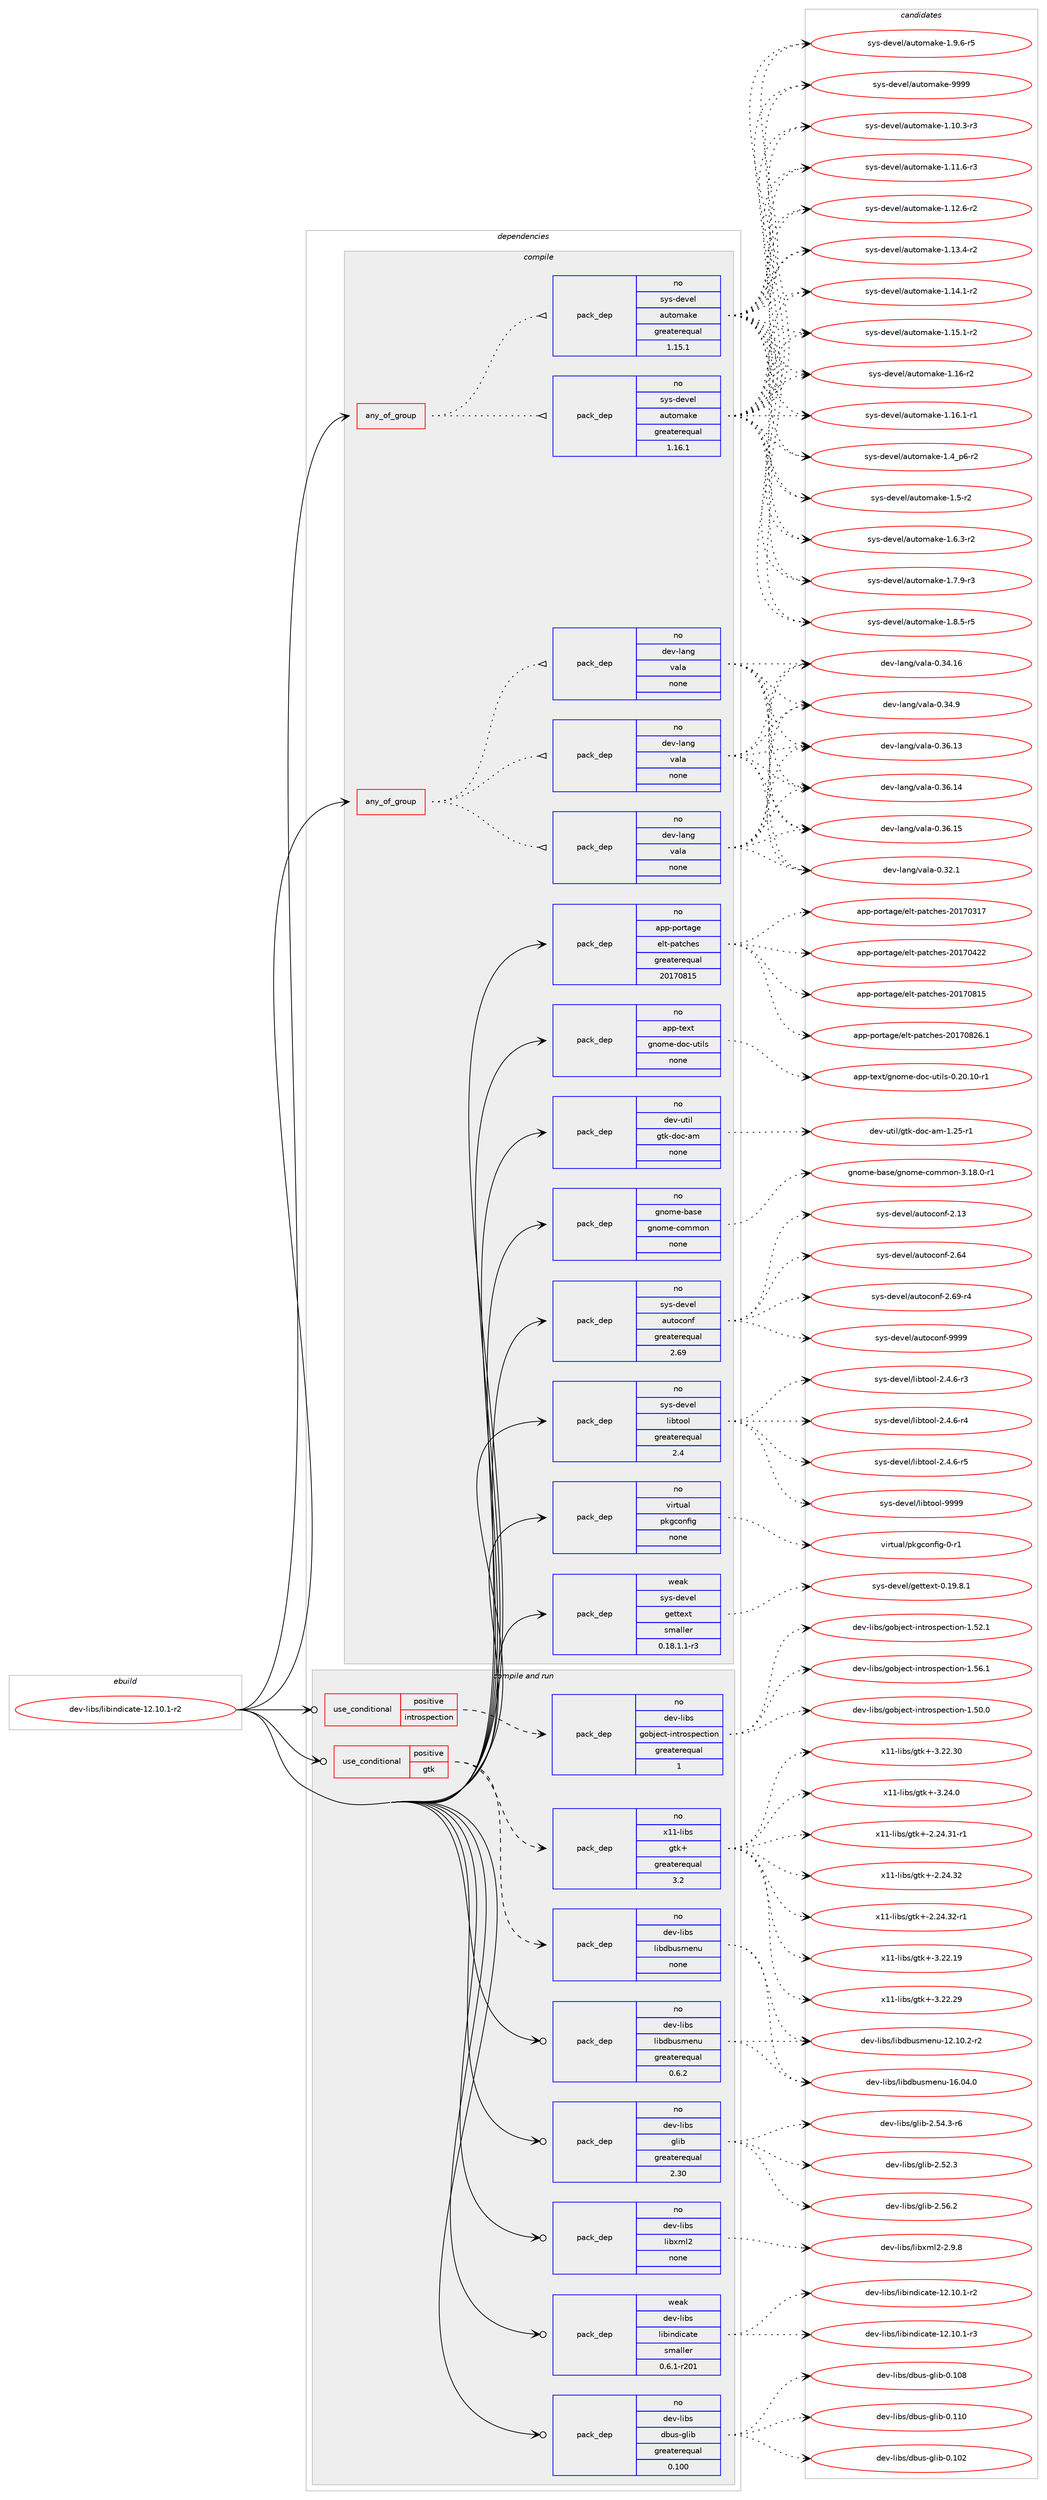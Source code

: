digraph prolog {

# *************
# Graph options
# *************

newrank=true;
concentrate=true;
compound=true;
graph [rankdir=LR,fontname=Helvetica,fontsize=10,ranksep=1.5];#, ranksep=2.5, nodesep=0.2];
edge  [arrowhead=vee];
node  [fontname=Helvetica,fontsize=10];

# **********
# The ebuild
# **********

subgraph cluster_leftcol {
color=gray;
rank=same;
label=<<i>ebuild</i>>;
id [label="dev-libs/libindicate-12.10.1-r2", color=red, width=4, href="../dev-libs/libindicate-12.10.1-r2.svg"];
}

# ****************
# The dependencies
# ****************

subgraph cluster_midcol {
color=gray;
label=<<i>dependencies</i>>;
subgraph cluster_compile {
fillcolor="#eeeeee";
style=filled;
label=<<i>compile</i>>;
subgraph any10 {
dependency603 [label=<<TABLE BORDER="0" CELLBORDER="1" CELLSPACING="0" CELLPADDING="4"><TR><TD CELLPADDING="10">any_of_group</TD></TR></TABLE>>, shape=none, color=red];subgraph pack402 {
dependency604 [label=<<TABLE BORDER="0" CELLBORDER="1" CELLSPACING="0" CELLPADDING="4" WIDTH="220"><TR><TD ROWSPAN="6" CELLPADDING="30">pack_dep</TD></TR><TR><TD WIDTH="110">no</TD></TR><TR><TD>dev-lang</TD></TR><TR><TD>vala</TD></TR><TR><TD>none</TD></TR><TR><TD></TD></TR></TABLE>>, shape=none, color=blue];
}
dependency603:e -> dependency604:w [weight=20,style="dotted",arrowhead="oinv"];
subgraph pack403 {
dependency605 [label=<<TABLE BORDER="0" CELLBORDER="1" CELLSPACING="0" CELLPADDING="4" WIDTH="220"><TR><TD ROWSPAN="6" CELLPADDING="30">pack_dep</TD></TR><TR><TD WIDTH="110">no</TD></TR><TR><TD>dev-lang</TD></TR><TR><TD>vala</TD></TR><TR><TD>none</TD></TR><TR><TD></TD></TR></TABLE>>, shape=none, color=blue];
}
dependency603:e -> dependency605:w [weight=20,style="dotted",arrowhead="oinv"];
subgraph pack404 {
dependency606 [label=<<TABLE BORDER="0" CELLBORDER="1" CELLSPACING="0" CELLPADDING="4" WIDTH="220"><TR><TD ROWSPAN="6" CELLPADDING="30">pack_dep</TD></TR><TR><TD WIDTH="110">no</TD></TR><TR><TD>dev-lang</TD></TR><TR><TD>vala</TD></TR><TR><TD>none</TD></TR><TR><TD></TD></TR></TABLE>>, shape=none, color=blue];
}
dependency603:e -> dependency606:w [weight=20,style="dotted",arrowhead="oinv"];
}
id:e -> dependency603:w [weight=20,style="solid",arrowhead="vee"];
subgraph any11 {
dependency607 [label=<<TABLE BORDER="0" CELLBORDER="1" CELLSPACING="0" CELLPADDING="4"><TR><TD CELLPADDING="10">any_of_group</TD></TR></TABLE>>, shape=none, color=red];subgraph pack405 {
dependency608 [label=<<TABLE BORDER="0" CELLBORDER="1" CELLSPACING="0" CELLPADDING="4" WIDTH="220"><TR><TD ROWSPAN="6" CELLPADDING="30">pack_dep</TD></TR><TR><TD WIDTH="110">no</TD></TR><TR><TD>sys-devel</TD></TR><TR><TD>automake</TD></TR><TR><TD>greaterequal</TD></TR><TR><TD>1.16.1</TD></TR></TABLE>>, shape=none, color=blue];
}
dependency607:e -> dependency608:w [weight=20,style="dotted",arrowhead="oinv"];
subgraph pack406 {
dependency609 [label=<<TABLE BORDER="0" CELLBORDER="1" CELLSPACING="0" CELLPADDING="4" WIDTH="220"><TR><TD ROWSPAN="6" CELLPADDING="30">pack_dep</TD></TR><TR><TD WIDTH="110">no</TD></TR><TR><TD>sys-devel</TD></TR><TR><TD>automake</TD></TR><TR><TD>greaterequal</TD></TR><TR><TD>1.15.1</TD></TR></TABLE>>, shape=none, color=blue];
}
dependency607:e -> dependency609:w [weight=20,style="dotted",arrowhead="oinv"];
}
id:e -> dependency607:w [weight=20,style="solid",arrowhead="vee"];
subgraph pack407 {
dependency610 [label=<<TABLE BORDER="0" CELLBORDER="1" CELLSPACING="0" CELLPADDING="4" WIDTH="220"><TR><TD ROWSPAN="6" CELLPADDING="30">pack_dep</TD></TR><TR><TD WIDTH="110">no</TD></TR><TR><TD>app-portage</TD></TR><TR><TD>elt-patches</TD></TR><TR><TD>greaterequal</TD></TR><TR><TD>20170815</TD></TR></TABLE>>, shape=none, color=blue];
}
id:e -> dependency610:w [weight=20,style="solid",arrowhead="vee"];
subgraph pack408 {
dependency611 [label=<<TABLE BORDER="0" CELLBORDER="1" CELLSPACING="0" CELLPADDING="4" WIDTH="220"><TR><TD ROWSPAN="6" CELLPADDING="30">pack_dep</TD></TR><TR><TD WIDTH="110">no</TD></TR><TR><TD>app-text</TD></TR><TR><TD>gnome-doc-utils</TD></TR><TR><TD>none</TD></TR><TR><TD></TD></TR></TABLE>>, shape=none, color=blue];
}
id:e -> dependency611:w [weight=20,style="solid",arrowhead="vee"];
subgraph pack409 {
dependency612 [label=<<TABLE BORDER="0" CELLBORDER="1" CELLSPACING="0" CELLPADDING="4" WIDTH="220"><TR><TD ROWSPAN="6" CELLPADDING="30">pack_dep</TD></TR><TR><TD WIDTH="110">no</TD></TR><TR><TD>dev-util</TD></TR><TR><TD>gtk-doc-am</TD></TR><TR><TD>none</TD></TR><TR><TD></TD></TR></TABLE>>, shape=none, color=blue];
}
id:e -> dependency612:w [weight=20,style="solid",arrowhead="vee"];
subgraph pack410 {
dependency613 [label=<<TABLE BORDER="0" CELLBORDER="1" CELLSPACING="0" CELLPADDING="4" WIDTH="220"><TR><TD ROWSPAN="6" CELLPADDING="30">pack_dep</TD></TR><TR><TD WIDTH="110">no</TD></TR><TR><TD>gnome-base</TD></TR><TR><TD>gnome-common</TD></TR><TR><TD>none</TD></TR><TR><TD></TD></TR></TABLE>>, shape=none, color=blue];
}
id:e -> dependency613:w [weight=20,style="solid",arrowhead="vee"];
subgraph pack411 {
dependency614 [label=<<TABLE BORDER="0" CELLBORDER="1" CELLSPACING="0" CELLPADDING="4" WIDTH="220"><TR><TD ROWSPAN="6" CELLPADDING="30">pack_dep</TD></TR><TR><TD WIDTH="110">no</TD></TR><TR><TD>sys-devel</TD></TR><TR><TD>autoconf</TD></TR><TR><TD>greaterequal</TD></TR><TR><TD>2.69</TD></TR></TABLE>>, shape=none, color=blue];
}
id:e -> dependency614:w [weight=20,style="solid",arrowhead="vee"];
subgraph pack412 {
dependency615 [label=<<TABLE BORDER="0" CELLBORDER="1" CELLSPACING="0" CELLPADDING="4" WIDTH="220"><TR><TD ROWSPAN="6" CELLPADDING="30">pack_dep</TD></TR><TR><TD WIDTH="110">no</TD></TR><TR><TD>sys-devel</TD></TR><TR><TD>libtool</TD></TR><TR><TD>greaterequal</TD></TR><TR><TD>2.4</TD></TR></TABLE>>, shape=none, color=blue];
}
id:e -> dependency615:w [weight=20,style="solid",arrowhead="vee"];
subgraph pack413 {
dependency616 [label=<<TABLE BORDER="0" CELLBORDER="1" CELLSPACING="0" CELLPADDING="4" WIDTH="220"><TR><TD ROWSPAN="6" CELLPADDING="30">pack_dep</TD></TR><TR><TD WIDTH="110">no</TD></TR><TR><TD>virtual</TD></TR><TR><TD>pkgconfig</TD></TR><TR><TD>none</TD></TR><TR><TD></TD></TR></TABLE>>, shape=none, color=blue];
}
id:e -> dependency616:w [weight=20,style="solid",arrowhead="vee"];
subgraph pack414 {
dependency617 [label=<<TABLE BORDER="0" CELLBORDER="1" CELLSPACING="0" CELLPADDING="4" WIDTH="220"><TR><TD ROWSPAN="6" CELLPADDING="30">pack_dep</TD></TR><TR><TD WIDTH="110">weak</TD></TR><TR><TD>sys-devel</TD></TR><TR><TD>gettext</TD></TR><TR><TD>smaller</TD></TR><TR><TD>0.18.1.1-r3</TD></TR></TABLE>>, shape=none, color=blue];
}
id:e -> dependency617:w [weight=20,style="solid",arrowhead="vee"];
}
subgraph cluster_compileandrun {
fillcolor="#eeeeee";
style=filled;
label=<<i>compile and run</i>>;
subgraph cond193 {
dependency618 [label=<<TABLE BORDER="0" CELLBORDER="1" CELLSPACING="0" CELLPADDING="4"><TR><TD ROWSPAN="3" CELLPADDING="10">use_conditional</TD></TR><TR><TD>positive</TD></TR><TR><TD>gtk</TD></TR></TABLE>>, shape=none, color=red];
subgraph pack415 {
dependency619 [label=<<TABLE BORDER="0" CELLBORDER="1" CELLSPACING="0" CELLPADDING="4" WIDTH="220"><TR><TD ROWSPAN="6" CELLPADDING="30">pack_dep</TD></TR><TR><TD WIDTH="110">no</TD></TR><TR><TD>dev-libs</TD></TR><TR><TD>libdbusmenu</TD></TR><TR><TD>none</TD></TR><TR><TD></TD></TR></TABLE>>, shape=none, color=blue];
}
dependency618:e -> dependency619:w [weight=20,style="dashed",arrowhead="vee"];
subgraph pack416 {
dependency620 [label=<<TABLE BORDER="0" CELLBORDER="1" CELLSPACING="0" CELLPADDING="4" WIDTH="220"><TR><TD ROWSPAN="6" CELLPADDING="30">pack_dep</TD></TR><TR><TD WIDTH="110">no</TD></TR><TR><TD>x11-libs</TD></TR><TR><TD>gtk+</TD></TR><TR><TD>greaterequal</TD></TR><TR><TD>3.2</TD></TR></TABLE>>, shape=none, color=blue];
}
dependency618:e -> dependency620:w [weight=20,style="dashed",arrowhead="vee"];
}
id:e -> dependency618:w [weight=20,style="solid",arrowhead="odotvee"];
subgraph cond194 {
dependency621 [label=<<TABLE BORDER="0" CELLBORDER="1" CELLSPACING="0" CELLPADDING="4"><TR><TD ROWSPAN="3" CELLPADDING="10">use_conditional</TD></TR><TR><TD>positive</TD></TR><TR><TD>introspection</TD></TR></TABLE>>, shape=none, color=red];
subgraph pack417 {
dependency622 [label=<<TABLE BORDER="0" CELLBORDER="1" CELLSPACING="0" CELLPADDING="4" WIDTH="220"><TR><TD ROWSPAN="6" CELLPADDING="30">pack_dep</TD></TR><TR><TD WIDTH="110">no</TD></TR><TR><TD>dev-libs</TD></TR><TR><TD>gobject-introspection</TD></TR><TR><TD>greaterequal</TD></TR><TR><TD>1</TD></TR></TABLE>>, shape=none, color=blue];
}
dependency621:e -> dependency622:w [weight=20,style="dashed",arrowhead="vee"];
}
id:e -> dependency621:w [weight=20,style="solid",arrowhead="odotvee"];
subgraph pack418 {
dependency623 [label=<<TABLE BORDER="0" CELLBORDER="1" CELLSPACING="0" CELLPADDING="4" WIDTH="220"><TR><TD ROWSPAN="6" CELLPADDING="30">pack_dep</TD></TR><TR><TD WIDTH="110">no</TD></TR><TR><TD>dev-libs</TD></TR><TR><TD>dbus-glib</TD></TR><TR><TD>greaterequal</TD></TR><TR><TD>0.100</TD></TR></TABLE>>, shape=none, color=blue];
}
id:e -> dependency623:w [weight=20,style="solid",arrowhead="odotvee"];
subgraph pack419 {
dependency624 [label=<<TABLE BORDER="0" CELLBORDER="1" CELLSPACING="0" CELLPADDING="4" WIDTH="220"><TR><TD ROWSPAN="6" CELLPADDING="30">pack_dep</TD></TR><TR><TD WIDTH="110">no</TD></TR><TR><TD>dev-libs</TD></TR><TR><TD>glib</TD></TR><TR><TD>greaterequal</TD></TR><TR><TD>2.30</TD></TR></TABLE>>, shape=none, color=blue];
}
id:e -> dependency624:w [weight=20,style="solid",arrowhead="odotvee"];
subgraph pack420 {
dependency625 [label=<<TABLE BORDER="0" CELLBORDER="1" CELLSPACING="0" CELLPADDING="4" WIDTH="220"><TR><TD ROWSPAN="6" CELLPADDING="30">pack_dep</TD></TR><TR><TD WIDTH="110">no</TD></TR><TR><TD>dev-libs</TD></TR><TR><TD>libdbusmenu</TD></TR><TR><TD>greaterequal</TD></TR><TR><TD>0.6.2</TD></TR></TABLE>>, shape=none, color=blue];
}
id:e -> dependency625:w [weight=20,style="solid",arrowhead="odotvee"];
subgraph pack421 {
dependency626 [label=<<TABLE BORDER="0" CELLBORDER="1" CELLSPACING="0" CELLPADDING="4" WIDTH="220"><TR><TD ROWSPAN="6" CELLPADDING="30">pack_dep</TD></TR><TR><TD WIDTH="110">no</TD></TR><TR><TD>dev-libs</TD></TR><TR><TD>libxml2</TD></TR><TR><TD>none</TD></TR><TR><TD></TD></TR></TABLE>>, shape=none, color=blue];
}
id:e -> dependency626:w [weight=20,style="solid",arrowhead="odotvee"];
subgraph pack422 {
dependency627 [label=<<TABLE BORDER="0" CELLBORDER="1" CELLSPACING="0" CELLPADDING="4" WIDTH="220"><TR><TD ROWSPAN="6" CELLPADDING="30">pack_dep</TD></TR><TR><TD WIDTH="110">weak</TD></TR><TR><TD>dev-libs</TD></TR><TR><TD>libindicate</TD></TR><TR><TD>smaller</TD></TR><TR><TD>0.6.1-r201</TD></TR></TABLE>>, shape=none, color=blue];
}
id:e -> dependency627:w [weight=20,style="solid",arrowhead="odotvee"];
}
subgraph cluster_run {
fillcolor="#eeeeee";
style=filled;
label=<<i>run</i>>;
}
}

# **************
# The candidates
# **************

subgraph cluster_choices {
rank=same;
color=gray;
label=<<i>candidates</i>>;

subgraph choice402 {
color=black;
nodesep=1;
choice100101118451089711010347118971089745484651504649 [label="dev-lang/vala-0.32.1", color=red, width=4,href="../dev-lang/vala-0.32.1.svg"];
choice10010111845108971101034711897108974548465152464954 [label="dev-lang/vala-0.34.16", color=red, width=4,href="../dev-lang/vala-0.34.16.svg"];
choice100101118451089711010347118971089745484651524657 [label="dev-lang/vala-0.34.9", color=red, width=4,href="../dev-lang/vala-0.34.9.svg"];
choice10010111845108971101034711897108974548465154464951 [label="dev-lang/vala-0.36.13", color=red, width=4,href="../dev-lang/vala-0.36.13.svg"];
choice10010111845108971101034711897108974548465154464952 [label="dev-lang/vala-0.36.14", color=red, width=4,href="../dev-lang/vala-0.36.14.svg"];
choice10010111845108971101034711897108974548465154464953 [label="dev-lang/vala-0.36.15", color=red, width=4,href="../dev-lang/vala-0.36.15.svg"];
dependency604:e -> choice100101118451089711010347118971089745484651504649:w [style=dotted,weight="100"];
dependency604:e -> choice10010111845108971101034711897108974548465152464954:w [style=dotted,weight="100"];
dependency604:e -> choice100101118451089711010347118971089745484651524657:w [style=dotted,weight="100"];
dependency604:e -> choice10010111845108971101034711897108974548465154464951:w [style=dotted,weight="100"];
dependency604:e -> choice10010111845108971101034711897108974548465154464952:w [style=dotted,weight="100"];
dependency604:e -> choice10010111845108971101034711897108974548465154464953:w [style=dotted,weight="100"];
}
subgraph choice403 {
color=black;
nodesep=1;
choice100101118451089711010347118971089745484651504649 [label="dev-lang/vala-0.32.1", color=red, width=4,href="../dev-lang/vala-0.32.1.svg"];
choice10010111845108971101034711897108974548465152464954 [label="dev-lang/vala-0.34.16", color=red, width=4,href="../dev-lang/vala-0.34.16.svg"];
choice100101118451089711010347118971089745484651524657 [label="dev-lang/vala-0.34.9", color=red, width=4,href="../dev-lang/vala-0.34.9.svg"];
choice10010111845108971101034711897108974548465154464951 [label="dev-lang/vala-0.36.13", color=red, width=4,href="../dev-lang/vala-0.36.13.svg"];
choice10010111845108971101034711897108974548465154464952 [label="dev-lang/vala-0.36.14", color=red, width=4,href="../dev-lang/vala-0.36.14.svg"];
choice10010111845108971101034711897108974548465154464953 [label="dev-lang/vala-0.36.15", color=red, width=4,href="../dev-lang/vala-0.36.15.svg"];
dependency605:e -> choice100101118451089711010347118971089745484651504649:w [style=dotted,weight="100"];
dependency605:e -> choice10010111845108971101034711897108974548465152464954:w [style=dotted,weight="100"];
dependency605:e -> choice100101118451089711010347118971089745484651524657:w [style=dotted,weight="100"];
dependency605:e -> choice10010111845108971101034711897108974548465154464951:w [style=dotted,weight="100"];
dependency605:e -> choice10010111845108971101034711897108974548465154464952:w [style=dotted,weight="100"];
dependency605:e -> choice10010111845108971101034711897108974548465154464953:w [style=dotted,weight="100"];
}
subgraph choice404 {
color=black;
nodesep=1;
choice100101118451089711010347118971089745484651504649 [label="dev-lang/vala-0.32.1", color=red, width=4,href="../dev-lang/vala-0.32.1.svg"];
choice10010111845108971101034711897108974548465152464954 [label="dev-lang/vala-0.34.16", color=red, width=4,href="../dev-lang/vala-0.34.16.svg"];
choice100101118451089711010347118971089745484651524657 [label="dev-lang/vala-0.34.9", color=red, width=4,href="../dev-lang/vala-0.34.9.svg"];
choice10010111845108971101034711897108974548465154464951 [label="dev-lang/vala-0.36.13", color=red, width=4,href="../dev-lang/vala-0.36.13.svg"];
choice10010111845108971101034711897108974548465154464952 [label="dev-lang/vala-0.36.14", color=red, width=4,href="../dev-lang/vala-0.36.14.svg"];
choice10010111845108971101034711897108974548465154464953 [label="dev-lang/vala-0.36.15", color=red, width=4,href="../dev-lang/vala-0.36.15.svg"];
dependency606:e -> choice100101118451089711010347118971089745484651504649:w [style=dotted,weight="100"];
dependency606:e -> choice10010111845108971101034711897108974548465152464954:w [style=dotted,weight="100"];
dependency606:e -> choice100101118451089711010347118971089745484651524657:w [style=dotted,weight="100"];
dependency606:e -> choice10010111845108971101034711897108974548465154464951:w [style=dotted,weight="100"];
dependency606:e -> choice10010111845108971101034711897108974548465154464952:w [style=dotted,weight="100"];
dependency606:e -> choice10010111845108971101034711897108974548465154464953:w [style=dotted,weight="100"];
}
subgraph choice405 {
color=black;
nodesep=1;
choice11512111545100101118101108479711711611110997107101454946494846514511451 [label="sys-devel/automake-1.10.3-r3", color=red, width=4,href="../sys-devel/automake-1.10.3-r3.svg"];
choice11512111545100101118101108479711711611110997107101454946494946544511451 [label="sys-devel/automake-1.11.6-r3", color=red, width=4,href="../sys-devel/automake-1.11.6-r3.svg"];
choice11512111545100101118101108479711711611110997107101454946495046544511450 [label="sys-devel/automake-1.12.6-r2", color=red, width=4,href="../sys-devel/automake-1.12.6-r2.svg"];
choice11512111545100101118101108479711711611110997107101454946495146524511450 [label="sys-devel/automake-1.13.4-r2", color=red, width=4,href="../sys-devel/automake-1.13.4-r2.svg"];
choice11512111545100101118101108479711711611110997107101454946495246494511450 [label="sys-devel/automake-1.14.1-r2", color=red, width=4,href="../sys-devel/automake-1.14.1-r2.svg"];
choice11512111545100101118101108479711711611110997107101454946495346494511450 [label="sys-devel/automake-1.15.1-r2", color=red, width=4,href="../sys-devel/automake-1.15.1-r2.svg"];
choice1151211154510010111810110847971171161111099710710145494649544511450 [label="sys-devel/automake-1.16-r2", color=red, width=4,href="../sys-devel/automake-1.16-r2.svg"];
choice11512111545100101118101108479711711611110997107101454946495446494511449 [label="sys-devel/automake-1.16.1-r1", color=red, width=4,href="../sys-devel/automake-1.16.1-r1.svg"];
choice115121115451001011181011084797117116111109971071014549465295112544511450 [label="sys-devel/automake-1.4_p6-r2", color=red, width=4,href="../sys-devel/automake-1.4_p6-r2.svg"];
choice11512111545100101118101108479711711611110997107101454946534511450 [label="sys-devel/automake-1.5-r2", color=red, width=4,href="../sys-devel/automake-1.5-r2.svg"];
choice115121115451001011181011084797117116111109971071014549465446514511450 [label="sys-devel/automake-1.6.3-r2", color=red, width=4,href="../sys-devel/automake-1.6.3-r2.svg"];
choice115121115451001011181011084797117116111109971071014549465546574511451 [label="sys-devel/automake-1.7.9-r3", color=red, width=4,href="../sys-devel/automake-1.7.9-r3.svg"];
choice115121115451001011181011084797117116111109971071014549465646534511453 [label="sys-devel/automake-1.8.5-r5", color=red, width=4,href="../sys-devel/automake-1.8.5-r5.svg"];
choice115121115451001011181011084797117116111109971071014549465746544511453 [label="sys-devel/automake-1.9.6-r5", color=red, width=4,href="../sys-devel/automake-1.9.6-r5.svg"];
choice115121115451001011181011084797117116111109971071014557575757 [label="sys-devel/automake-9999", color=red, width=4,href="../sys-devel/automake-9999.svg"];
dependency608:e -> choice11512111545100101118101108479711711611110997107101454946494846514511451:w [style=dotted,weight="100"];
dependency608:e -> choice11512111545100101118101108479711711611110997107101454946494946544511451:w [style=dotted,weight="100"];
dependency608:e -> choice11512111545100101118101108479711711611110997107101454946495046544511450:w [style=dotted,weight="100"];
dependency608:e -> choice11512111545100101118101108479711711611110997107101454946495146524511450:w [style=dotted,weight="100"];
dependency608:e -> choice11512111545100101118101108479711711611110997107101454946495246494511450:w [style=dotted,weight="100"];
dependency608:e -> choice11512111545100101118101108479711711611110997107101454946495346494511450:w [style=dotted,weight="100"];
dependency608:e -> choice1151211154510010111810110847971171161111099710710145494649544511450:w [style=dotted,weight="100"];
dependency608:e -> choice11512111545100101118101108479711711611110997107101454946495446494511449:w [style=dotted,weight="100"];
dependency608:e -> choice115121115451001011181011084797117116111109971071014549465295112544511450:w [style=dotted,weight="100"];
dependency608:e -> choice11512111545100101118101108479711711611110997107101454946534511450:w [style=dotted,weight="100"];
dependency608:e -> choice115121115451001011181011084797117116111109971071014549465446514511450:w [style=dotted,weight="100"];
dependency608:e -> choice115121115451001011181011084797117116111109971071014549465546574511451:w [style=dotted,weight="100"];
dependency608:e -> choice115121115451001011181011084797117116111109971071014549465646534511453:w [style=dotted,weight="100"];
dependency608:e -> choice115121115451001011181011084797117116111109971071014549465746544511453:w [style=dotted,weight="100"];
dependency608:e -> choice115121115451001011181011084797117116111109971071014557575757:w [style=dotted,weight="100"];
}
subgraph choice406 {
color=black;
nodesep=1;
choice11512111545100101118101108479711711611110997107101454946494846514511451 [label="sys-devel/automake-1.10.3-r3", color=red, width=4,href="../sys-devel/automake-1.10.3-r3.svg"];
choice11512111545100101118101108479711711611110997107101454946494946544511451 [label="sys-devel/automake-1.11.6-r3", color=red, width=4,href="../sys-devel/automake-1.11.6-r3.svg"];
choice11512111545100101118101108479711711611110997107101454946495046544511450 [label="sys-devel/automake-1.12.6-r2", color=red, width=4,href="../sys-devel/automake-1.12.6-r2.svg"];
choice11512111545100101118101108479711711611110997107101454946495146524511450 [label="sys-devel/automake-1.13.4-r2", color=red, width=4,href="../sys-devel/automake-1.13.4-r2.svg"];
choice11512111545100101118101108479711711611110997107101454946495246494511450 [label="sys-devel/automake-1.14.1-r2", color=red, width=4,href="../sys-devel/automake-1.14.1-r2.svg"];
choice11512111545100101118101108479711711611110997107101454946495346494511450 [label="sys-devel/automake-1.15.1-r2", color=red, width=4,href="../sys-devel/automake-1.15.1-r2.svg"];
choice1151211154510010111810110847971171161111099710710145494649544511450 [label="sys-devel/automake-1.16-r2", color=red, width=4,href="../sys-devel/automake-1.16-r2.svg"];
choice11512111545100101118101108479711711611110997107101454946495446494511449 [label="sys-devel/automake-1.16.1-r1", color=red, width=4,href="../sys-devel/automake-1.16.1-r1.svg"];
choice115121115451001011181011084797117116111109971071014549465295112544511450 [label="sys-devel/automake-1.4_p6-r2", color=red, width=4,href="../sys-devel/automake-1.4_p6-r2.svg"];
choice11512111545100101118101108479711711611110997107101454946534511450 [label="sys-devel/automake-1.5-r2", color=red, width=4,href="../sys-devel/automake-1.5-r2.svg"];
choice115121115451001011181011084797117116111109971071014549465446514511450 [label="sys-devel/automake-1.6.3-r2", color=red, width=4,href="../sys-devel/automake-1.6.3-r2.svg"];
choice115121115451001011181011084797117116111109971071014549465546574511451 [label="sys-devel/automake-1.7.9-r3", color=red, width=4,href="../sys-devel/automake-1.7.9-r3.svg"];
choice115121115451001011181011084797117116111109971071014549465646534511453 [label="sys-devel/automake-1.8.5-r5", color=red, width=4,href="../sys-devel/automake-1.8.5-r5.svg"];
choice115121115451001011181011084797117116111109971071014549465746544511453 [label="sys-devel/automake-1.9.6-r5", color=red, width=4,href="../sys-devel/automake-1.9.6-r5.svg"];
choice115121115451001011181011084797117116111109971071014557575757 [label="sys-devel/automake-9999", color=red, width=4,href="../sys-devel/automake-9999.svg"];
dependency609:e -> choice11512111545100101118101108479711711611110997107101454946494846514511451:w [style=dotted,weight="100"];
dependency609:e -> choice11512111545100101118101108479711711611110997107101454946494946544511451:w [style=dotted,weight="100"];
dependency609:e -> choice11512111545100101118101108479711711611110997107101454946495046544511450:w [style=dotted,weight="100"];
dependency609:e -> choice11512111545100101118101108479711711611110997107101454946495146524511450:w [style=dotted,weight="100"];
dependency609:e -> choice11512111545100101118101108479711711611110997107101454946495246494511450:w [style=dotted,weight="100"];
dependency609:e -> choice11512111545100101118101108479711711611110997107101454946495346494511450:w [style=dotted,weight="100"];
dependency609:e -> choice1151211154510010111810110847971171161111099710710145494649544511450:w [style=dotted,weight="100"];
dependency609:e -> choice11512111545100101118101108479711711611110997107101454946495446494511449:w [style=dotted,weight="100"];
dependency609:e -> choice115121115451001011181011084797117116111109971071014549465295112544511450:w [style=dotted,weight="100"];
dependency609:e -> choice11512111545100101118101108479711711611110997107101454946534511450:w [style=dotted,weight="100"];
dependency609:e -> choice115121115451001011181011084797117116111109971071014549465446514511450:w [style=dotted,weight="100"];
dependency609:e -> choice115121115451001011181011084797117116111109971071014549465546574511451:w [style=dotted,weight="100"];
dependency609:e -> choice115121115451001011181011084797117116111109971071014549465646534511453:w [style=dotted,weight="100"];
dependency609:e -> choice115121115451001011181011084797117116111109971071014549465746544511453:w [style=dotted,weight="100"];
dependency609:e -> choice115121115451001011181011084797117116111109971071014557575757:w [style=dotted,weight="100"];
}
subgraph choice407 {
color=black;
nodesep=1;
choice97112112451121111141169710310147101108116451129711699104101115455048495548514955 [label="app-portage/elt-patches-20170317", color=red, width=4,href="../app-portage/elt-patches-20170317.svg"];
choice97112112451121111141169710310147101108116451129711699104101115455048495548525050 [label="app-portage/elt-patches-20170422", color=red, width=4,href="../app-portage/elt-patches-20170422.svg"];
choice97112112451121111141169710310147101108116451129711699104101115455048495548564953 [label="app-portage/elt-patches-20170815", color=red, width=4,href="../app-portage/elt-patches-20170815.svg"];
choice971121124511211111411697103101471011081164511297116991041011154550484955485650544649 [label="app-portage/elt-patches-20170826.1", color=red, width=4,href="../app-portage/elt-patches-20170826.1.svg"];
dependency610:e -> choice97112112451121111141169710310147101108116451129711699104101115455048495548514955:w [style=dotted,weight="100"];
dependency610:e -> choice97112112451121111141169710310147101108116451129711699104101115455048495548525050:w [style=dotted,weight="100"];
dependency610:e -> choice97112112451121111141169710310147101108116451129711699104101115455048495548564953:w [style=dotted,weight="100"];
dependency610:e -> choice971121124511211111411697103101471011081164511297116991041011154550484955485650544649:w [style=dotted,weight="100"];
}
subgraph choice408 {
color=black;
nodesep=1;
choice97112112451161011201164710311011110910145100111994511711610510811545484650484649484511449 [label="app-text/gnome-doc-utils-0.20.10-r1", color=red, width=4,href="../app-text/gnome-doc-utils-0.20.10-r1.svg"];
dependency611:e -> choice97112112451161011201164710311011110910145100111994511711610510811545484650484649484511449:w [style=dotted,weight="100"];
}
subgraph choice409 {
color=black;
nodesep=1;
choice10010111845117116105108471031161074510011199459710945494650534511449 [label="dev-util/gtk-doc-am-1.25-r1", color=red, width=4,href="../dev-util/gtk-doc-am-1.25-r1.svg"];
dependency612:e -> choice10010111845117116105108471031161074510011199459710945494650534511449:w [style=dotted,weight="100"];
}
subgraph choice410 {
color=black;
nodesep=1;
choice103110111109101459897115101471031101111091014599111109109111110455146495646484511449 [label="gnome-base/gnome-common-3.18.0-r1", color=red, width=4,href="../gnome-base/gnome-common-3.18.0-r1.svg"];
dependency613:e -> choice103110111109101459897115101471031101111091014599111109109111110455146495646484511449:w [style=dotted,weight="100"];
}
subgraph choice411 {
color=black;
nodesep=1;
choice115121115451001011181011084797117116111991111101024550464951 [label="sys-devel/autoconf-2.13", color=red, width=4,href="../sys-devel/autoconf-2.13.svg"];
choice115121115451001011181011084797117116111991111101024550465452 [label="sys-devel/autoconf-2.64", color=red, width=4,href="../sys-devel/autoconf-2.64.svg"];
choice1151211154510010111810110847971171161119911111010245504654574511452 [label="sys-devel/autoconf-2.69-r4", color=red, width=4,href="../sys-devel/autoconf-2.69-r4.svg"];
choice115121115451001011181011084797117116111991111101024557575757 [label="sys-devel/autoconf-9999", color=red, width=4,href="../sys-devel/autoconf-9999.svg"];
dependency614:e -> choice115121115451001011181011084797117116111991111101024550464951:w [style=dotted,weight="100"];
dependency614:e -> choice115121115451001011181011084797117116111991111101024550465452:w [style=dotted,weight="100"];
dependency614:e -> choice1151211154510010111810110847971171161119911111010245504654574511452:w [style=dotted,weight="100"];
dependency614:e -> choice115121115451001011181011084797117116111991111101024557575757:w [style=dotted,weight="100"];
}
subgraph choice412 {
color=black;
nodesep=1;
choice1151211154510010111810110847108105981161111111084550465246544511451 [label="sys-devel/libtool-2.4.6-r3", color=red, width=4,href="../sys-devel/libtool-2.4.6-r3.svg"];
choice1151211154510010111810110847108105981161111111084550465246544511452 [label="sys-devel/libtool-2.4.6-r4", color=red, width=4,href="../sys-devel/libtool-2.4.6-r4.svg"];
choice1151211154510010111810110847108105981161111111084550465246544511453 [label="sys-devel/libtool-2.4.6-r5", color=red, width=4,href="../sys-devel/libtool-2.4.6-r5.svg"];
choice1151211154510010111810110847108105981161111111084557575757 [label="sys-devel/libtool-9999", color=red, width=4,href="../sys-devel/libtool-9999.svg"];
dependency615:e -> choice1151211154510010111810110847108105981161111111084550465246544511451:w [style=dotted,weight="100"];
dependency615:e -> choice1151211154510010111810110847108105981161111111084550465246544511452:w [style=dotted,weight="100"];
dependency615:e -> choice1151211154510010111810110847108105981161111111084550465246544511453:w [style=dotted,weight="100"];
dependency615:e -> choice1151211154510010111810110847108105981161111111084557575757:w [style=dotted,weight="100"];
}
subgraph choice413 {
color=black;
nodesep=1;
choice11810511411611797108471121071039911111010210510345484511449 [label="virtual/pkgconfig-0-r1", color=red, width=4,href="../virtual/pkgconfig-0-r1.svg"];
dependency616:e -> choice11810511411611797108471121071039911111010210510345484511449:w [style=dotted,weight="100"];
}
subgraph choice414 {
color=black;
nodesep=1;
choice1151211154510010111810110847103101116116101120116454846495746564649 [label="sys-devel/gettext-0.19.8.1", color=red, width=4,href="../sys-devel/gettext-0.19.8.1.svg"];
dependency617:e -> choice1151211154510010111810110847103101116116101120116454846495746564649:w [style=dotted,weight="100"];
}
subgraph choice415 {
color=black;
nodesep=1;
choice100101118451081059811547108105981009811711510910111011745495046494846504511450 [label="dev-libs/libdbusmenu-12.10.2-r2", color=red, width=4,href="../dev-libs/libdbusmenu-12.10.2-r2.svg"];
choice10010111845108105981154710810598100981171151091011101174549544648524648 [label="dev-libs/libdbusmenu-16.04.0", color=red, width=4,href="../dev-libs/libdbusmenu-16.04.0.svg"];
dependency619:e -> choice100101118451081059811547108105981009811711510910111011745495046494846504511450:w [style=dotted,weight="100"];
dependency619:e -> choice10010111845108105981154710810598100981171151091011101174549544648524648:w [style=dotted,weight="100"];
}
subgraph choice416 {
color=black;
nodesep=1;
choice12049494510810598115471031161074345504650524651494511449 [label="x11-libs/gtk+-2.24.31-r1", color=red, width=4,href="../x11-libs/gtk+-2.24.31-r1.svg"];
choice1204949451081059811547103116107434550465052465150 [label="x11-libs/gtk+-2.24.32", color=red, width=4,href="../x11-libs/gtk+-2.24.32.svg"];
choice12049494510810598115471031161074345504650524651504511449 [label="x11-libs/gtk+-2.24.32-r1", color=red, width=4,href="../x11-libs/gtk+-2.24.32-r1.svg"];
choice1204949451081059811547103116107434551465050464957 [label="x11-libs/gtk+-3.22.19", color=red, width=4,href="../x11-libs/gtk+-3.22.19.svg"];
choice1204949451081059811547103116107434551465050465057 [label="x11-libs/gtk+-3.22.29", color=red, width=4,href="../x11-libs/gtk+-3.22.29.svg"];
choice1204949451081059811547103116107434551465050465148 [label="x11-libs/gtk+-3.22.30", color=red, width=4,href="../x11-libs/gtk+-3.22.30.svg"];
choice12049494510810598115471031161074345514650524648 [label="x11-libs/gtk+-3.24.0", color=red, width=4,href="../x11-libs/gtk+-3.24.0.svg"];
dependency620:e -> choice12049494510810598115471031161074345504650524651494511449:w [style=dotted,weight="100"];
dependency620:e -> choice1204949451081059811547103116107434550465052465150:w [style=dotted,weight="100"];
dependency620:e -> choice12049494510810598115471031161074345504650524651504511449:w [style=dotted,weight="100"];
dependency620:e -> choice1204949451081059811547103116107434551465050464957:w [style=dotted,weight="100"];
dependency620:e -> choice1204949451081059811547103116107434551465050465057:w [style=dotted,weight="100"];
dependency620:e -> choice1204949451081059811547103116107434551465050465148:w [style=dotted,weight="100"];
dependency620:e -> choice12049494510810598115471031161074345514650524648:w [style=dotted,weight="100"];
}
subgraph choice417 {
color=black;
nodesep=1;
choice1001011184510810598115471031119810610199116451051101161141111151121019911610511111045494653484648 [label="dev-libs/gobject-introspection-1.50.0", color=red, width=4,href="../dev-libs/gobject-introspection-1.50.0.svg"];
choice1001011184510810598115471031119810610199116451051101161141111151121019911610511111045494653504649 [label="dev-libs/gobject-introspection-1.52.1", color=red, width=4,href="../dev-libs/gobject-introspection-1.52.1.svg"];
choice1001011184510810598115471031119810610199116451051101161141111151121019911610511111045494653544649 [label="dev-libs/gobject-introspection-1.56.1", color=red, width=4,href="../dev-libs/gobject-introspection-1.56.1.svg"];
dependency622:e -> choice1001011184510810598115471031119810610199116451051101161141111151121019911610511111045494653484648:w [style=dotted,weight="100"];
dependency622:e -> choice1001011184510810598115471031119810610199116451051101161141111151121019911610511111045494653504649:w [style=dotted,weight="100"];
dependency622:e -> choice1001011184510810598115471031119810610199116451051101161141111151121019911610511111045494653544649:w [style=dotted,weight="100"];
}
subgraph choice418 {
color=black;
nodesep=1;
choice100101118451081059811547100981171154510310810598454846494850 [label="dev-libs/dbus-glib-0.102", color=red, width=4,href="../dev-libs/dbus-glib-0.102.svg"];
choice100101118451081059811547100981171154510310810598454846494856 [label="dev-libs/dbus-glib-0.108", color=red, width=4,href="../dev-libs/dbus-glib-0.108.svg"];
choice100101118451081059811547100981171154510310810598454846494948 [label="dev-libs/dbus-glib-0.110", color=red, width=4,href="../dev-libs/dbus-glib-0.110.svg"];
dependency623:e -> choice100101118451081059811547100981171154510310810598454846494850:w [style=dotted,weight="100"];
dependency623:e -> choice100101118451081059811547100981171154510310810598454846494856:w [style=dotted,weight="100"];
dependency623:e -> choice100101118451081059811547100981171154510310810598454846494948:w [style=dotted,weight="100"];
}
subgraph choice419 {
color=black;
nodesep=1;
choice1001011184510810598115471031081059845504653504651 [label="dev-libs/glib-2.52.3", color=red, width=4,href="../dev-libs/glib-2.52.3.svg"];
choice10010111845108105981154710310810598455046535246514511454 [label="dev-libs/glib-2.54.3-r6", color=red, width=4,href="../dev-libs/glib-2.54.3-r6.svg"];
choice1001011184510810598115471031081059845504653544650 [label="dev-libs/glib-2.56.2", color=red, width=4,href="../dev-libs/glib-2.56.2.svg"];
dependency624:e -> choice1001011184510810598115471031081059845504653504651:w [style=dotted,weight="100"];
dependency624:e -> choice10010111845108105981154710310810598455046535246514511454:w [style=dotted,weight="100"];
dependency624:e -> choice1001011184510810598115471031081059845504653544650:w [style=dotted,weight="100"];
}
subgraph choice420 {
color=black;
nodesep=1;
choice100101118451081059811547108105981009811711510910111011745495046494846504511450 [label="dev-libs/libdbusmenu-12.10.2-r2", color=red, width=4,href="../dev-libs/libdbusmenu-12.10.2-r2.svg"];
choice10010111845108105981154710810598100981171151091011101174549544648524648 [label="dev-libs/libdbusmenu-16.04.0", color=red, width=4,href="../dev-libs/libdbusmenu-16.04.0.svg"];
dependency625:e -> choice100101118451081059811547108105981009811711510910111011745495046494846504511450:w [style=dotted,weight="100"];
dependency625:e -> choice10010111845108105981154710810598100981171151091011101174549544648524648:w [style=dotted,weight="100"];
}
subgraph choice421 {
color=black;
nodesep=1;
choice1001011184510810598115471081059812010910850455046574656 [label="dev-libs/libxml2-2.9.8", color=red, width=4,href="../dev-libs/libxml2-2.9.8.svg"];
dependency626:e -> choice1001011184510810598115471081059812010910850455046574656:w [style=dotted,weight="100"];
}
subgraph choice422 {
color=black;
nodesep=1;
choice10010111845108105981154710810598105110100105999711610145495046494846494511450 [label="dev-libs/libindicate-12.10.1-r2", color=red, width=4,href="../dev-libs/libindicate-12.10.1-r2.svg"];
choice10010111845108105981154710810598105110100105999711610145495046494846494511451 [label="dev-libs/libindicate-12.10.1-r3", color=red, width=4,href="../dev-libs/libindicate-12.10.1-r3.svg"];
dependency627:e -> choice10010111845108105981154710810598105110100105999711610145495046494846494511450:w [style=dotted,weight="100"];
dependency627:e -> choice10010111845108105981154710810598105110100105999711610145495046494846494511451:w [style=dotted,weight="100"];
}
}

}

